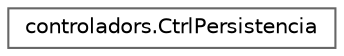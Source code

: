 digraph "Jerarquia Gràfica de la Classe"
{
 // INTERACTIVE_SVG=YES
 // LATEX_PDF_SIZE
  bgcolor="transparent";
  edge [fontname=Helvetica,fontsize=10,labelfontname=Helvetica,labelfontsize=10];
  node [fontname=Helvetica,fontsize=10,shape=box,height=0.2,width=0.4];
  rankdir="LR";
  Node0 [id="Node000000",label="controladors.CtrlPersistencia",height=0.2,width=0.4,color="grey40", fillcolor="white", style="filled",URL="$classcontroladors_1_1_ctrl_persistencia.html",tooltip="Controlador de persistència."];
}
